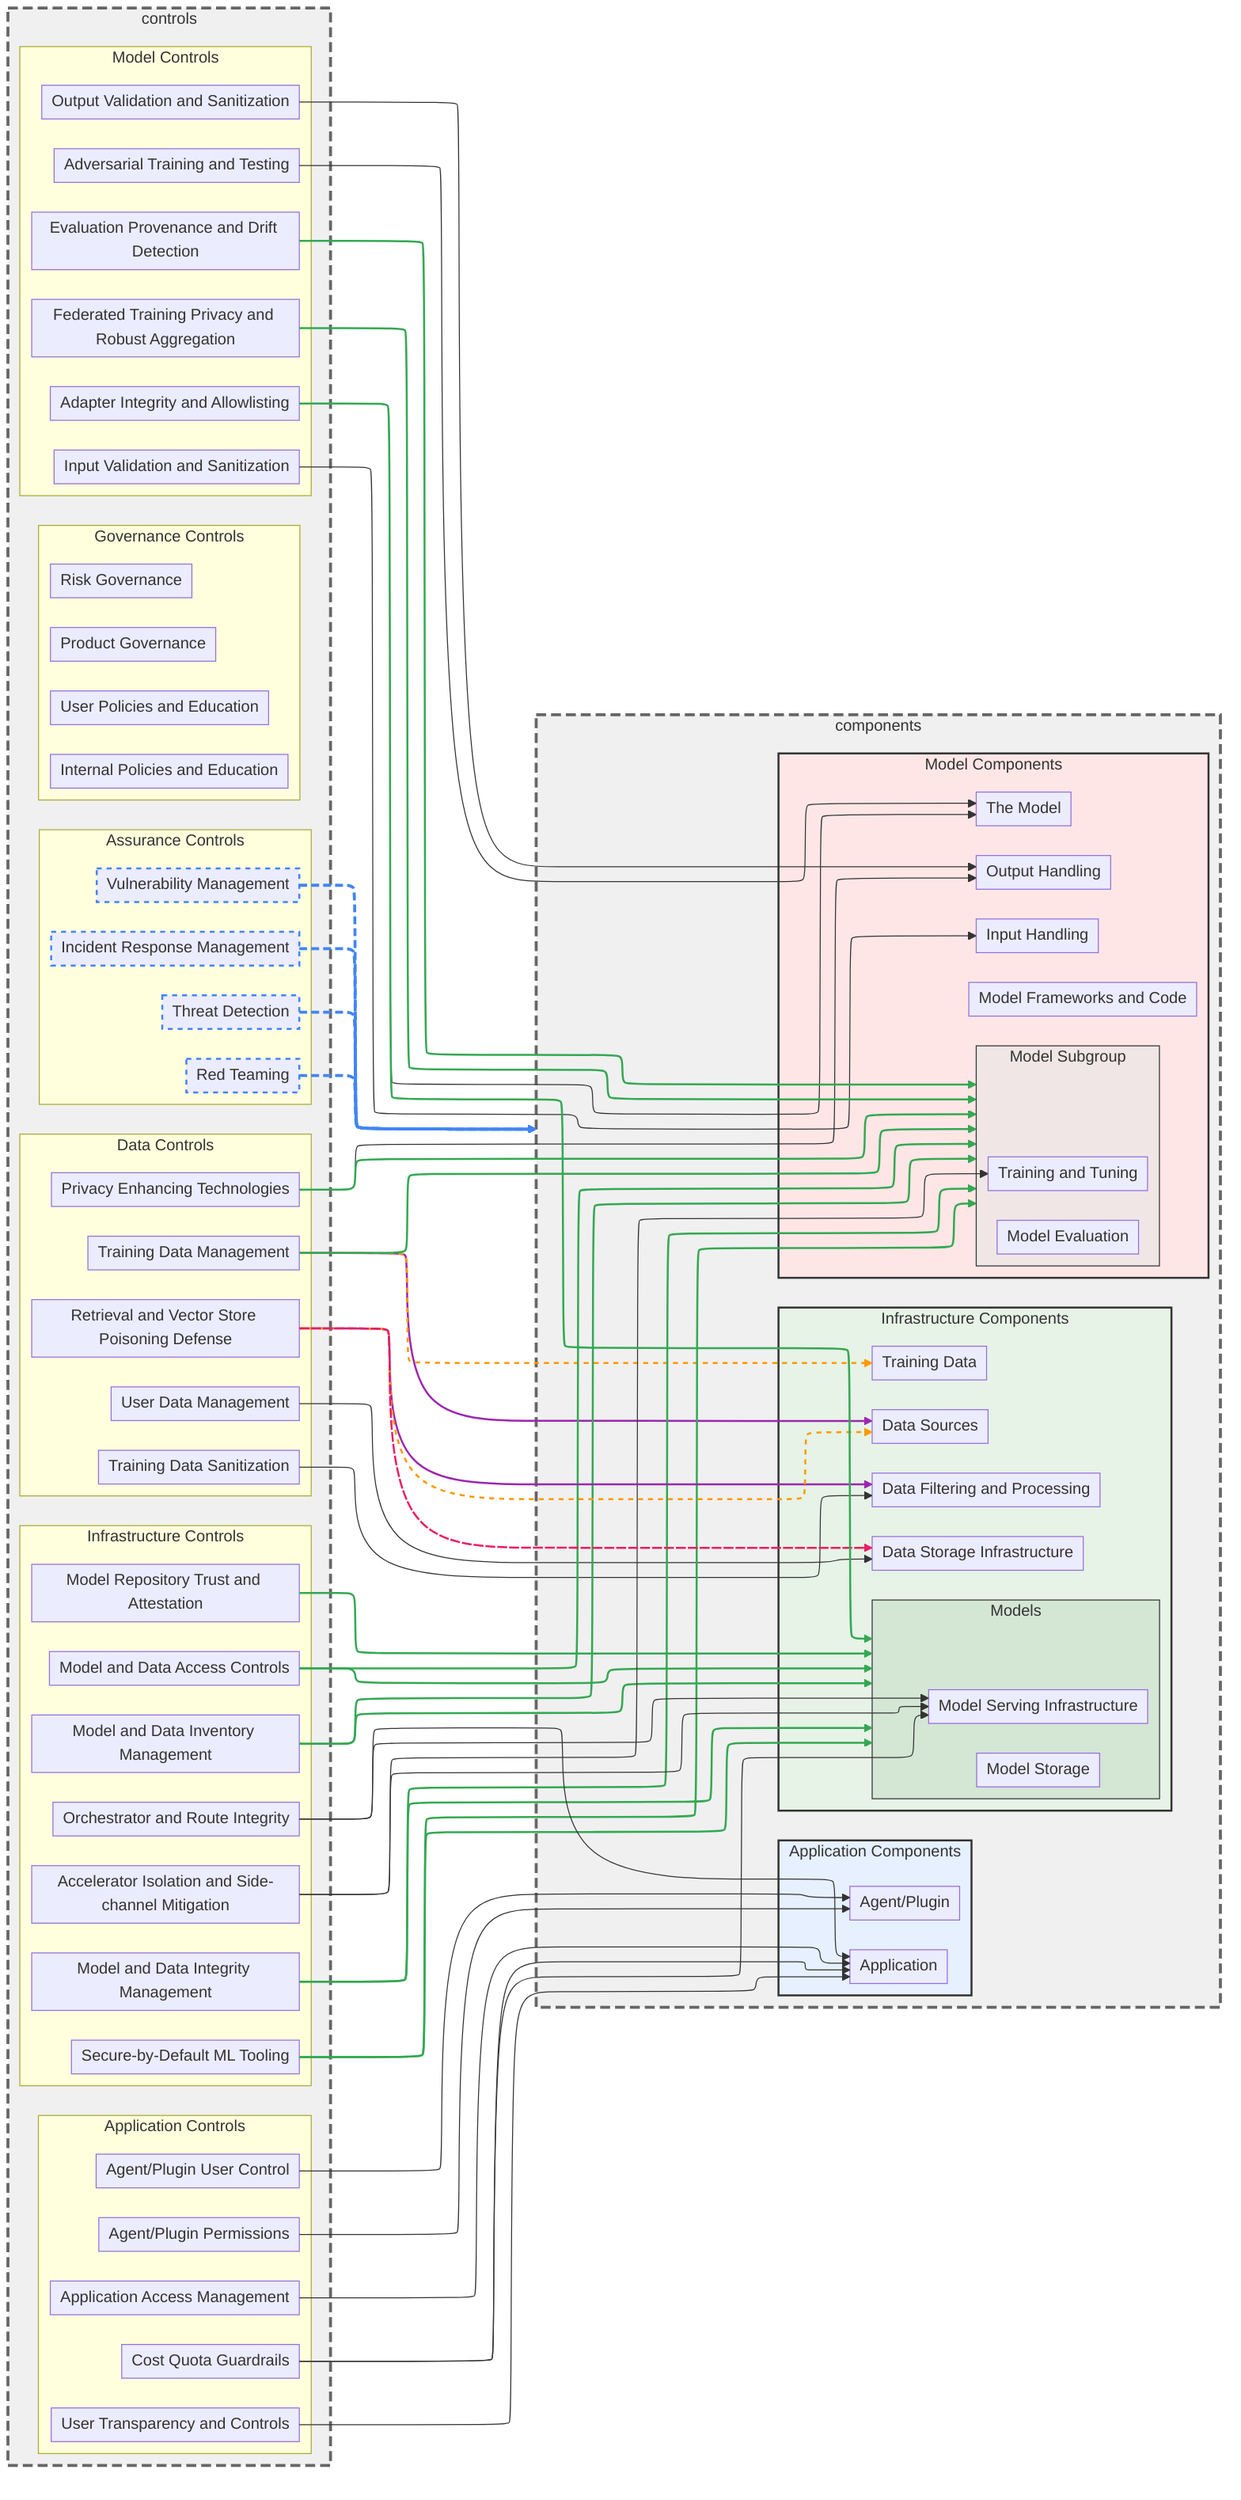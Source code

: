 ---
config:
  layout: elk
  elk:
    mergeEdges: True
    nodePlacementStrategy: NETWORK_SIMPLEX
---

graph LR
   %%{init: {'flowchart': {'nodeSpacing': 25, 'rankSpacing': 150, 'padding': 5, 'wrappingWidth': 250}}}%%
    classDef hidden display: none;
    classDef allControl stroke:#4285f4,stroke-width:2px,stroke-dasharray: 5 5

    subgraph controls
    subgraph controlsData ["Data Controls"]
        controlPrivacyEnhancingTechnologies[Privacy Enhancing Technologies]
        controlRetrievalAndVectorStorePoisoningDefense[Retrieval and Vector Store Poisoning Defense]
        controlTrainingDataManagement[Training Data Management]
        controlTrainingDataSanitization[Training Data Sanitization]
        controlUserDataManagement[User Data Management]
    end

    subgraph controlsInfrastructure ["Infrastructure Controls"]
        controlAcceleratorIsolationAndSideChannelMitigation[Accelerator Isolation and Side-channel Mitigation]
        controlModelAndDataAccessControls[Model and Data Access Controls]
        controlModelAndDataIntegrityManagement[Model and Data Integrity Management]
        controlModelAndDataInventoryManagement[Model and Data Inventory Management]
        controlModelRepositoryTrustAndAttestation[Model Repository Trust and Attestation]
        controlOrchestratorAndRouteIntegrity[Orchestrator and Route Integrity]
        controlSecureByDefaultMLTooling[Secure-by-Default ML Tooling]
    end

    subgraph controlsModel ["Model Controls"]
        controlAdapterIntegrityAndAllowlisting[Adapter Integrity and Allowlisting]
        controlAdversarialTrainingAndTesting[Adversarial Training and Testing]
        controlEvaluationProvenanceAndDriftDetection[Evaluation Provenance and Drift Detection]
        controlFederatedTrainingPrivacyAndRobustAggregation[Federated Training Privacy and Robust Aggregation]
        controlInputValidationAndSanitization[Input Validation and Sanitization]
        controlOutputValidationAndSanitization[Output Validation and Sanitization]
    end

    subgraph controlsApplication ["Application Controls"]
        controlAgentPluginPermissions[Agent/Plugin Permissions]
        controlAgentPluginUserControl[Agent/Plugin User Control]
        controlApplicationAccessManagement[Application Access Management]
        controlCostQuotaGuardrails[Cost Quota Guardrails]
        controlUserTransparencyAndControls[User Transparency and Controls]
    end

    subgraph controlsAssurance ["Assurance Controls"]
        controlIncidentResponseManagement[Incident Response Management]
        controlRedTeaming[Red Teaming]
        controlThreatDetection[Threat Detection]
        controlVulnerabilityManagement[Vulnerability Management]
    end

    subgraph controlsGovernance ["Governance Controls"]
        direction LR
        controlInternalPoliciesAndEducation[Internal Policies and Education]
        controlProductGovernance[Product Governance]
        controlRiskGovernance[Risk Governance]
        controlUserPoliciesAndEducation[User Policies and Education]
    end

    end

    subgraph components
    subgraph componentsInfrastructure ["Infrastructure Components"]
        componentDataFilteringAndProcessing[Data Filtering and Processing]
        componentDataSources[Data Sources]
        componentDataStorage[Data Storage Infrastructure]
        componentTrainingData[Training Data]
        subgraph componentsModels ["Models"]
            componentModelServing[Model Serving Infrastructure]
            componentModelStorage[Model Storage]
        end
    end

    subgraph componentsModel ["Model Components"]
        componentInputHandling[Input Handling]
        componentModelFrameworksAndCode[Model Frameworks and Code]
        componentOutputHandling[Output Handling]
        componentTheModel[The Model]
        subgraph componentsModelSubgroup ["Model Subgroup"]
            componentModelEvaluation[Model Evaluation]
            componentModelTrainingTuning[Training and Tuning]
        end
    end

    subgraph componentsApplication ["Application Components"]
        componentAgentPlugin[Agent/Plugin]
        componentApplication[Application]
    end

    end

    %% Control to Component relationships
    controlPrivacyEnhancingTechnologies --> componentOutputHandling
    controlPrivacyEnhancingTechnologies --> componentsModelSubgroup
    controlTrainingDataManagement --> componentDataSources
    controlTrainingDataManagement --> componentTrainingData
    controlTrainingDataManagement --> componentsModelSubgroup
    controlTrainingDataSanitization --> componentDataFilteringAndProcessing
    controlUserDataManagement --> componentDataStorage
    controlModelAndDataInventoryManagement --> componentsModelSubgroup
    controlModelAndDataInventoryManagement --> componentsModels
    controlModelAndDataAccessControls --> componentsModelSubgroup
    controlModelAndDataAccessControls --> componentsModels
    controlModelAndDataIntegrityManagement --> componentsModelSubgroup
    controlModelAndDataIntegrityManagement --> componentsModels
    controlSecureByDefaultMLTooling --> componentsModelSubgroup
    controlSecureByDefaultMLTooling --> componentsModels
    controlInputValidationAndSanitization --> componentInputHandling
    controlOutputValidationAndSanitization --> componentOutputHandling
    controlAdversarialTrainingAndTesting --> componentTheModel
    controlApplicationAccessManagement --> componentApplication
    controlUserTransparencyAndControls --> componentApplication
    controlAgentPluginUserControl --> componentAgentPlugin
    controlAgentPluginPermissions --> componentAgentPlugin
    controlRedTeaming -.-> components
    controlVulnerabilityManagement -.-> components
    controlThreatDetection -.-> components
    controlIncidentResponseManagement -.-> components
    controlAcceleratorIsolationAndSideChannelMitigation --> componentModelServing
    controlAcceleratorIsolationAndSideChannelMitigation --> componentModelTrainingTuning
    controlRetrievalAndVectorStorePoisoningDefense --> componentDataFilteringAndProcessing
    controlRetrievalAndVectorStorePoisoningDefense --> componentDataSources
    controlRetrievalAndVectorStorePoisoningDefense --> componentDataStorage
    controlAdapterIntegrityAndAllowlisting --> componentTheModel
    controlAdapterIntegrityAndAllowlisting --> componentsModels
    controlFederatedTrainingPrivacyAndRobustAggregation --> componentsModelSubgroup
    controlOrchestratorAndRouteIntegrity --> componentApplication
    controlOrchestratorAndRouteIntegrity --> componentModelServing
    controlModelRepositoryTrustAndAttestation --> componentsModels
    controlCostQuotaGuardrails --> componentApplication
    controlCostQuotaGuardrails --> componentModelServing
    controlEvaluationProvenanceAndDriftDetection --> componentsModelSubgroup

    %% Apply styling to controls mapped to 'all'
    controlIncidentResponseManagement:::allControl
    controlRedTeaming:::allControl
    controlThreatDetection:::allControl
    controlVulnerabilityManagement:::allControl

    %% Edge styling
    linkStyle 22,23,24,25 stroke:#4285f4,stroke-width:3px,stroke-dasharray: 8 4
    linkStyle 1,4,7,8,9,10,11,12,13,14,32,33,36,39 stroke:#34a853,stroke-width:2px
    linkStyle 2,28 stroke:#9c27b0,stroke-width:2px
    linkStyle 3,29 stroke:#ff9800,stroke-width:2px,stroke-dasharray: 5 5
    linkStyle 30 stroke:#e91e63,stroke-width:2px,stroke-dasharray: 10 2

%% Node style definitions
    style components fill:#f0f0f0,stroke:#666666,stroke-width:3px,stroke-dasharray: 10 5
    style controls fill:#f0f0f0,stroke:#666666,stroke-width:3px,stroke-dasharray: 10 5
    style componentsInfrastructure fill:#e6f3e6,stroke:#333333,stroke-width:2px
    style componentsApplication fill:#e6f0ff,stroke:#333333,stroke-width:2px
    style componentsModel fill:#ffe6e6,stroke:#333333,stroke-width:2px
    style componentsModels fill:#d4e6d4,stroke:#333,stroke-width:1px
    style componentsModelSubgroup fill:#f0e6e6,stroke:#333,stroke-width:1px